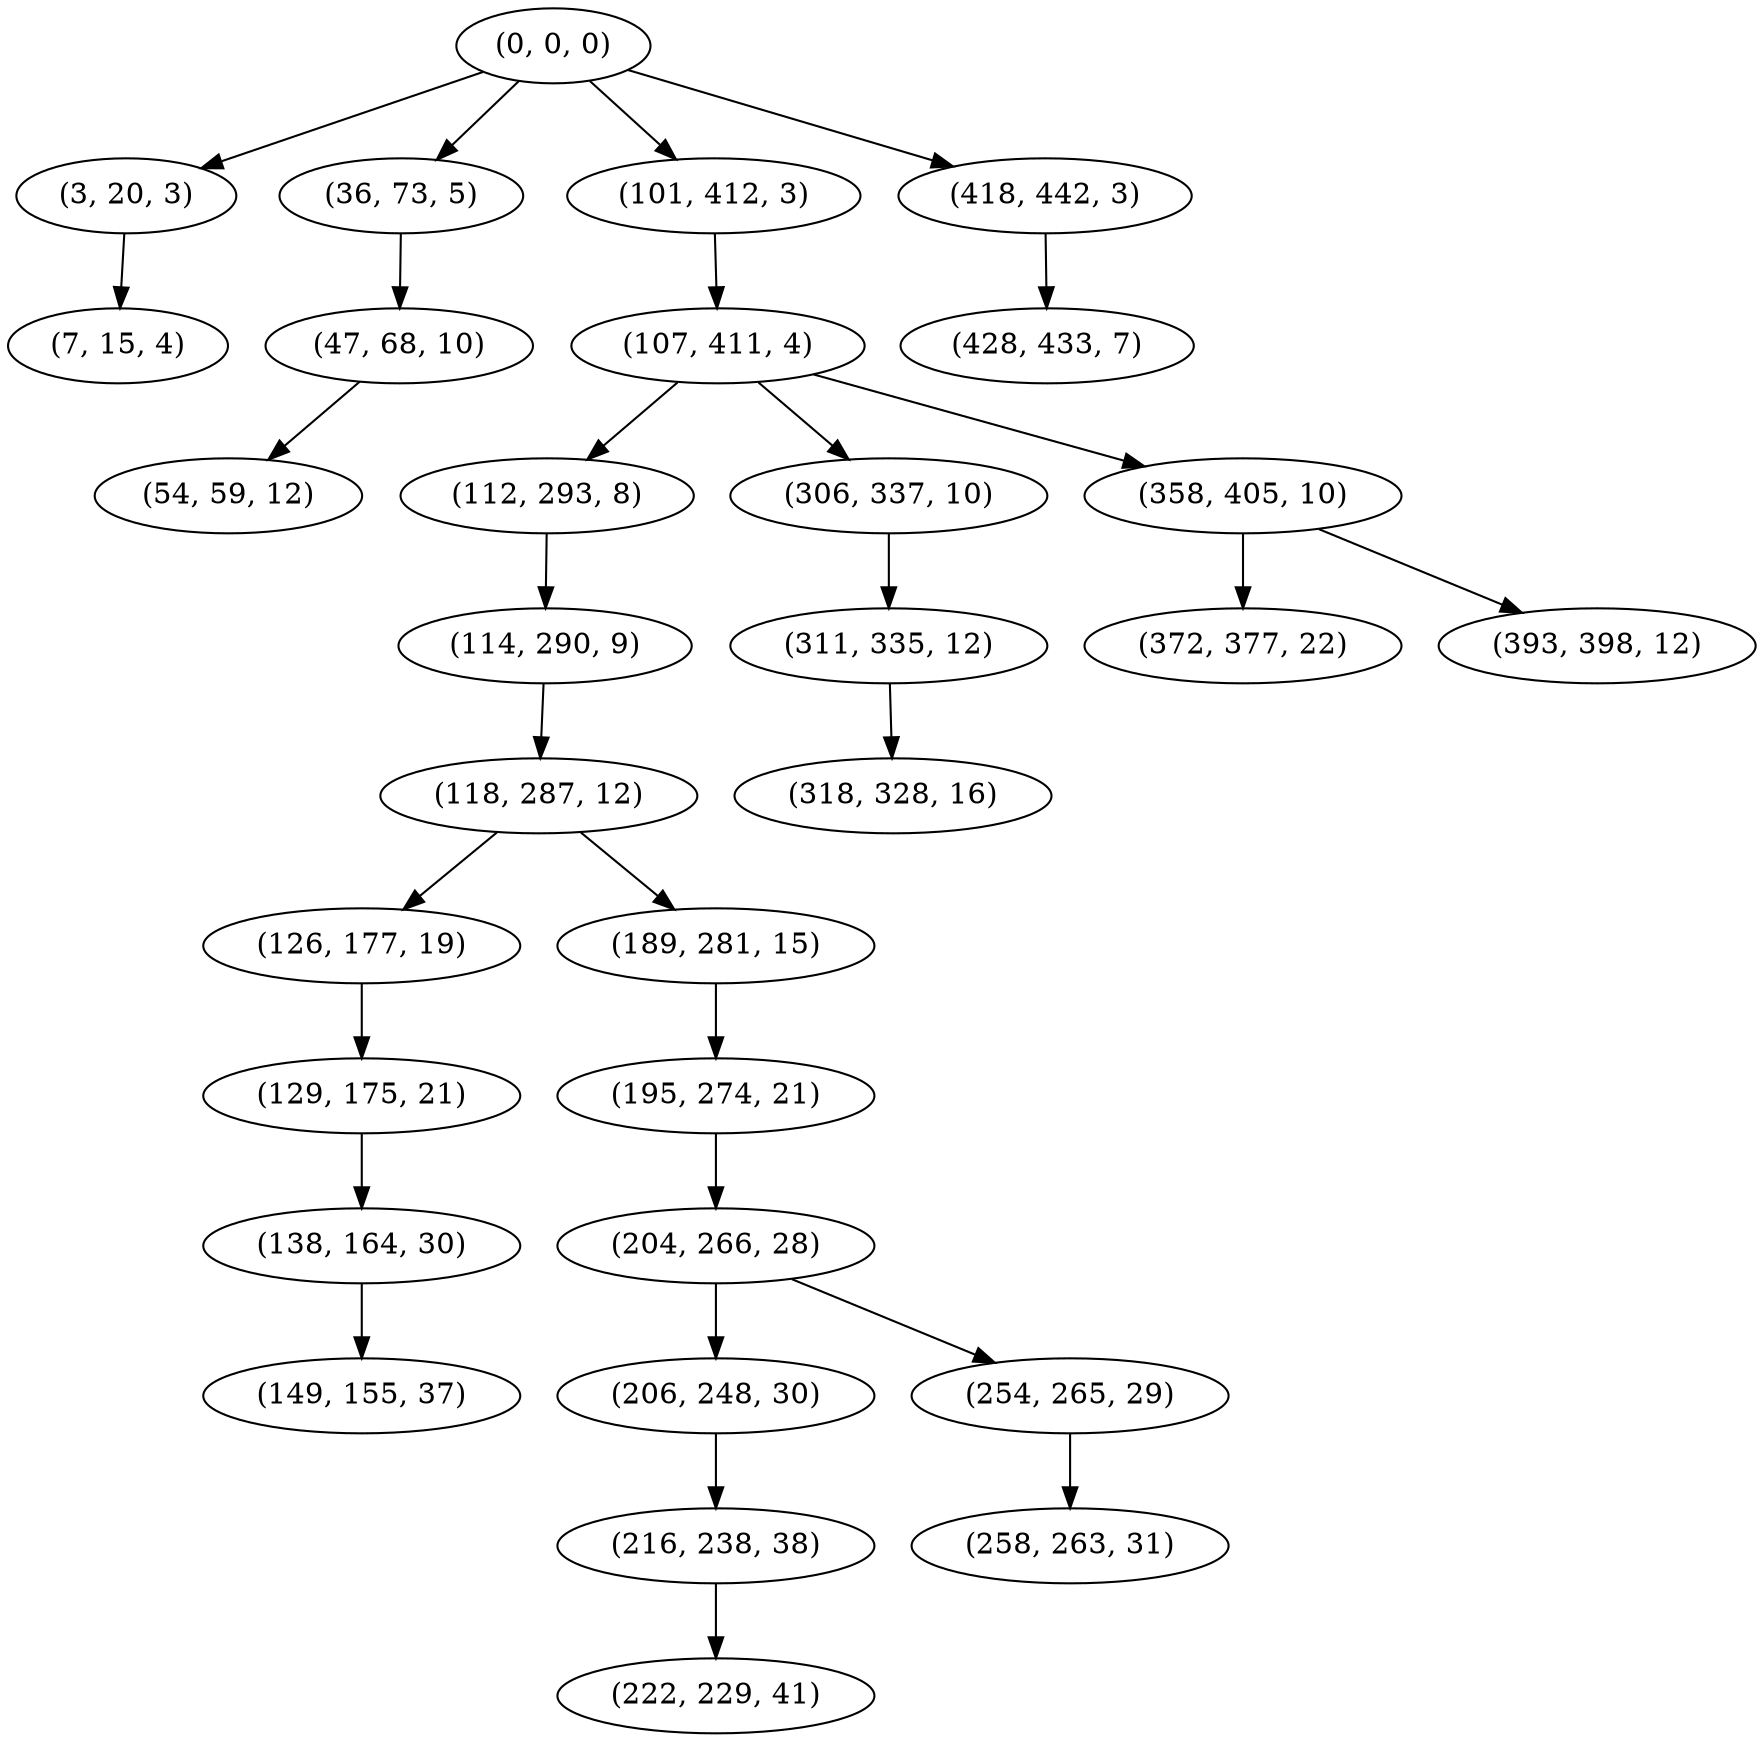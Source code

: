 digraph tree {
    "(0, 0, 0)";
    "(3, 20, 3)";
    "(7, 15, 4)";
    "(36, 73, 5)";
    "(47, 68, 10)";
    "(54, 59, 12)";
    "(101, 412, 3)";
    "(107, 411, 4)";
    "(112, 293, 8)";
    "(114, 290, 9)";
    "(118, 287, 12)";
    "(126, 177, 19)";
    "(129, 175, 21)";
    "(138, 164, 30)";
    "(149, 155, 37)";
    "(189, 281, 15)";
    "(195, 274, 21)";
    "(204, 266, 28)";
    "(206, 248, 30)";
    "(216, 238, 38)";
    "(222, 229, 41)";
    "(254, 265, 29)";
    "(258, 263, 31)";
    "(306, 337, 10)";
    "(311, 335, 12)";
    "(318, 328, 16)";
    "(358, 405, 10)";
    "(372, 377, 22)";
    "(393, 398, 12)";
    "(418, 442, 3)";
    "(428, 433, 7)";
    "(0, 0, 0)" -> "(3, 20, 3)";
    "(0, 0, 0)" -> "(36, 73, 5)";
    "(0, 0, 0)" -> "(101, 412, 3)";
    "(0, 0, 0)" -> "(418, 442, 3)";
    "(3, 20, 3)" -> "(7, 15, 4)";
    "(36, 73, 5)" -> "(47, 68, 10)";
    "(47, 68, 10)" -> "(54, 59, 12)";
    "(101, 412, 3)" -> "(107, 411, 4)";
    "(107, 411, 4)" -> "(112, 293, 8)";
    "(107, 411, 4)" -> "(306, 337, 10)";
    "(107, 411, 4)" -> "(358, 405, 10)";
    "(112, 293, 8)" -> "(114, 290, 9)";
    "(114, 290, 9)" -> "(118, 287, 12)";
    "(118, 287, 12)" -> "(126, 177, 19)";
    "(118, 287, 12)" -> "(189, 281, 15)";
    "(126, 177, 19)" -> "(129, 175, 21)";
    "(129, 175, 21)" -> "(138, 164, 30)";
    "(138, 164, 30)" -> "(149, 155, 37)";
    "(189, 281, 15)" -> "(195, 274, 21)";
    "(195, 274, 21)" -> "(204, 266, 28)";
    "(204, 266, 28)" -> "(206, 248, 30)";
    "(204, 266, 28)" -> "(254, 265, 29)";
    "(206, 248, 30)" -> "(216, 238, 38)";
    "(216, 238, 38)" -> "(222, 229, 41)";
    "(254, 265, 29)" -> "(258, 263, 31)";
    "(306, 337, 10)" -> "(311, 335, 12)";
    "(311, 335, 12)" -> "(318, 328, 16)";
    "(358, 405, 10)" -> "(372, 377, 22)";
    "(358, 405, 10)" -> "(393, 398, 12)";
    "(418, 442, 3)" -> "(428, 433, 7)";
}
